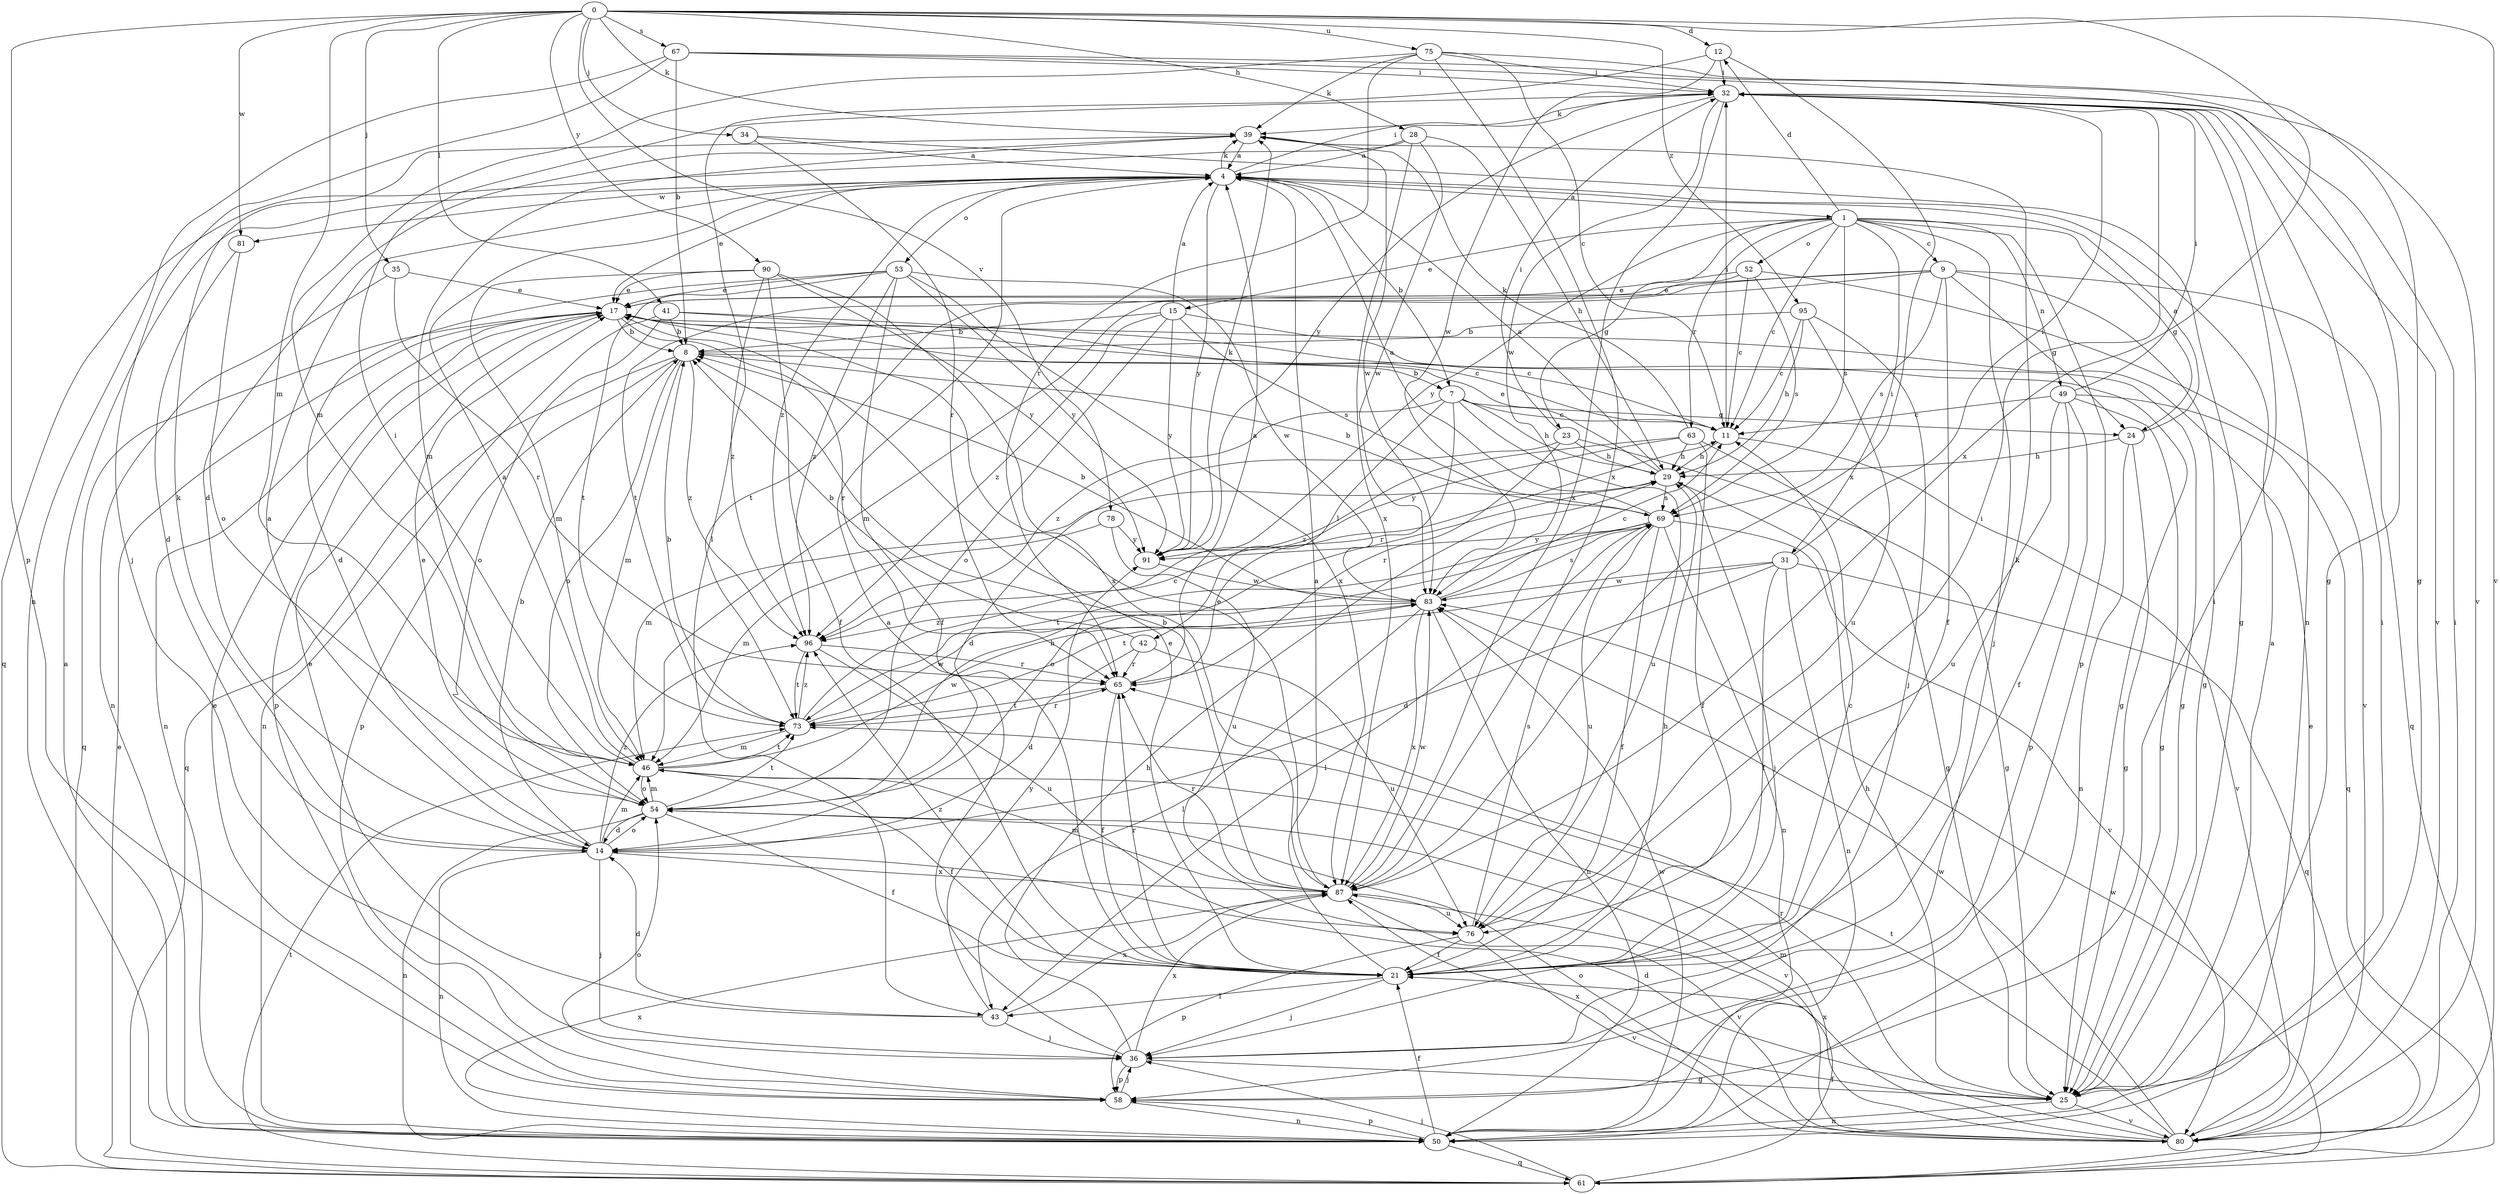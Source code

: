 strict digraph  {
0;
1;
4;
7;
8;
9;
11;
12;
14;
15;
17;
21;
23;
24;
25;
28;
29;
31;
32;
34;
35;
36;
39;
41;
42;
43;
46;
49;
50;
52;
53;
54;
58;
61;
63;
65;
67;
69;
73;
75;
76;
78;
80;
81;
83;
87;
90;
91;
95;
96;
0 -> 12  [label=d];
0 -> 28  [label=h];
0 -> 34  [label=j];
0 -> 35  [label=j];
0 -> 39  [label=k];
0 -> 41  [label=l];
0 -> 46  [label=m];
0 -> 58  [label=p];
0 -> 67  [label=s];
0 -> 75  [label=u];
0 -> 78  [label=v];
0 -> 80  [label=v];
0 -> 81  [label=w];
0 -> 87  [label=x];
0 -> 90  [label=y];
0 -> 95  [label=z];
1 -> 9  [label=c];
1 -> 11  [label=c];
1 -> 12  [label=d];
1 -> 15  [label=e];
1 -> 23  [label=g];
1 -> 24  [label=g];
1 -> 31  [label=i];
1 -> 36  [label=j];
1 -> 49  [label=n];
1 -> 52  [label=o];
1 -> 58  [label=p];
1 -> 63  [label=r];
1 -> 69  [label=s];
1 -> 91  [label=y];
4 -> 1  [label=a];
4 -> 7  [label=b];
4 -> 17  [label=e];
4 -> 32  [label=i];
4 -> 39  [label=k];
4 -> 53  [label=o];
4 -> 81  [label=w];
4 -> 91  [label=y];
4 -> 96  [label=z];
7 -> 11  [label=c];
7 -> 24  [label=g];
7 -> 29  [label=h];
7 -> 42  [label=l];
7 -> 65  [label=r];
7 -> 76  [label=u];
7 -> 96  [label=z];
8 -> 7  [label=b];
8 -> 46  [label=m];
8 -> 54  [label=o];
8 -> 58  [label=p];
8 -> 61  [label=q];
8 -> 96  [label=z];
9 -> 17  [label=e];
9 -> 21  [label=f];
9 -> 24  [label=g];
9 -> 25  [label=g];
9 -> 46  [label=m];
9 -> 61  [label=q];
9 -> 69  [label=s];
9 -> 73  [label=t];
11 -> 29  [label=h];
11 -> 32  [label=i];
11 -> 80  [label=v];
12 -> 32  [label=i];
12 -> 43  [label=l];
12 -> 83  [label=w];
12 -> 87  [label=x];
14 -> 4  [label=a];
14 -> 8  [label=b];
14 -> 36  [label=j];
14 -> 39  [label=k];
14 -> 46  [label=m];
14 -> 50  [label=n];
14 -> 54  [label=o];
14 -> 87  [label=x];
14 -> 96  [label=z];
15 -> 4  [label=a];
15 -> 8  [label=b];
15 -> 25  [label=g];
15 -> 54  [label=o];
15 -> 69  [label=s];
15 -> 91  [label=y];
15 -> 96  [label=z];
17 -> 8  [label=b];
17 -> 11  [label=c];
17 -> 50  [label=n];
17 -> 58  [label=p];
17 -> 61  [label=q];
17 -> 65  [label=r];
21 -> 4  [label=a];
21 -> 11  [label=c];
21 -> 17  [label=e];
21 -> 29  [label=h];
21 -> 36  [label=j];
21 -> 39  [label=k];
21 -> 43  [label=l];
21 -> 65  [label=r];
21 -> 96  [label=z];
23 -> 14  [label=d];
23 -> 25  [label=g];
23 -> 29  [label=h];
23 -> 32  [label=i];
23 -> 65  [label=r];
24 -> 4  [label=a];
24 -> 25  [label=g];
24 -> 29  [label=h];
24 -> 50  [label=n];
25 -> 4  [label=a];
25 -> 14  [label=d];
25 -> 29  [label=h];
25 -> 50  [label=n];
25 -> 80  [label=v];
25 -> 87  [label=x];
28 -> 4  [label=a];
28 -> 29  [label=h];
28 -> 61  [label=q];
28 -> 83  [label=w];
28 -> 87  [label=x];
29 -> 4  [label=a];
29 -> 17  [label=e];
29 -> 36  [label=j];
29 -> 46  [label=m];
29 -> 69  [label=s];
31 -> 14  [label=d];
31 -> 21  [label=f];
31 -> 32  [label=i];
31 -> 50  [label=n];
31 -> 61  [label=q];
31 -> 73  [label=t];
31 -> 83  [label=w];
32 -> 39  [label=k];
32 -> 50  [label=n];
32 -> 80  [label=v];
32 -> 83  [label=w];
32 -> 87  [label=x];
32 -> 91  [label=y];
34 -> 4  [label=a];
34 -> 25  [label=g];
34 -> 65  [label=r];
35 -> 17  [label=e];
35 -> 50  [label=n];
35 -> 65  [label=r];
36 -> 4  [label=a];
36 -> 25  [label=g];
36 -> 29  [label=h];
36 -> 58  [label=p];
36 -> 87  [label=x];
39 -> 4  [label=a];
39 -> 14  [label=d];
39 -> 46  [label=m];
39 -> 83  [label=w];
41 -> 8  [label=b];
41 -> 11  [label=c];
41 -> 25  [label=g];
41 -> 50  [label=n];
41 -> 54  [label=o];
42 -> 8  [label=b];
42 -> 14  [label=d];
42 -> 65  [label=r];
42 -> 76  [label=u];
43 -> 14  [label=d];
43 -> 17  [label=e];
43 -> 36  [label=j];
43 -> 87  [label=x];
43 -> 91  [label=y];
46 -> 4  [label=a];
46 -> 21  [label=f];
46 -> 32  [label=i];
46 -> 54  [label=o];
46 -> 73  [label=t];
46 -> 83  [label=w];
49 -> 11  [label=c];
49 -> 21  [label=f];
49 -> 25  [label=g];
49 -> 32  [label=i];
49 -> 58  [label=p];
49 -> 61  [label=q];
49 -> 76  [label=u];
50 -> 4  [label=a];
50 -> 21  [label=f];
50 -> 32  [label=i];
50 -> 58  [label=p];
50 -> 61  [label=q];
50 -> 83  [label=w];
50 -> 87  [label=x];
52 -> 11  [label=c];
52 -> 17  [label=e];
52 -> 69  [label=s];
52 -> 73  [label=t];
52 -> 80  [label=v];
53 -> 14  [label=d];
53 -> 17  [label=e];
53 -> 21  [label=f];
53 -> 73  [label=t];
53 -> 83  [label=w];
53 -> 87  [label=x];
53 -> 91  [label=y];
53 -> 96  [label=z];
54 -> 14  [label=d];
54 -> 17  [label=e];
54 -> 21  [label=f];
54 -> 29  [label=h];
54 -> 46  [label=m];
54 -> 50  [label=n];
54 -> 73  [label=t];
54 -> 80  [label=v];
58 -> 17  [label=e];
58 -> 32  [label=i];
58 -> 36  [label=j];
58 -> 50  [label=n];
58 -> 54  [label=o];
61 -> 17  [label=e];
61 -> 21  [label=f];
61 -> 36  [label=j];
61 -> 73  [label=t];
61 -> 83  [label=w];
63 -> 21  [label=f];
63 -> 25  [label=g];
63 -> 29  [label=h];
63 -> 39  [label=k];
63 -> 91  [label=y];
63 -> 96  [label=z];
65 -> 4  [label=a];
65 -> 21  [label=f];
65 -> 73  [label=t];
67 -> 8  [label=b];
67 -> 25  [label=g];
67 -> 32  [label=i];
67 -> 36  [label=j];
67 -> 50  [label=n];
67 -> 80  [label=v];
69 -> 4  [label=a];
69 -> 8  [label=b];
69 -> 21  [label=f];
69 -> 43  [label=l];
69 -> 50  [label=n];
69 -> 54  [label=o];
69 -> 73  [label=t];
69 -> 76  [label=u];
69 -> 80  [label=v];
69 -> 91  [label=y];
73 -> 8  [label=b];
73 -> 11  [label=c];
73 -> 46  [label=m];
73 -> 65  [label=r];
73 -> 83  [label=w];
73 -> 96  [label=z];
75 -> 11  [label=c];
75 -> 25  [label=g];
75 -> 32  [label=i];
75 -> 39  [label=k];
75 -> 46  [label=m];
75 -> 65  [label=r];
75 -> 87  [label=x];
76 -> 21  [label=f];
76 -> 32  [label=i];
76 -> 58  [label=p];
76 -> 69  [label=s];
76 -> 80  [label=v];
78 -> 46  [label=m];
78 -> 76  [label=u];
78 -> 91  [label=y];
80 -> 17  [label=e];
80 -> 32  [label=i];
80 -> 46  [label=m];
80 -> 54  [label=o];
80 -> 65  [label=r];
80 -> 73  [label=t];
80 -> 83  [label=w];
80 -> 87  [label=x];
81 -> 14  [label=d];
81 -> 54  [label=o];
83 -> 8  [label=b];
83 -> 11  [label=c];
83 -> 43  [label=l];
83 -> 50  [label=n];
83 -> 69  [label=s];
83 -> 87  [label=x];
83 -> 96  [label=z];
87 -> 8  [label=b];
87 -> 17  [label=e];
87 -> 46  [label=m];
87 -> 65  [label=r];
87 -> 76  [label=u];
87 -> 80  [label=v];
87 -> 83  [label=w];
90 -> 17  [label=e];
90 -> 21  [label=f];
90 -> 46  [label=m];
90 -> 87  [label=x];
90 -> 91  [label=y];
90 -> 96  [label=z];
91 -> 39  [label=k];
91 -> 83  [label=w];
95 -> 8  [label=b];
95 -> 11  [label=c];
95 -> 29  [label=h];
95 -> 36  [label=j];
95 -> 76  [label=u];
96 -> 65  [label=r];
96 -> 73  [label=t];
96 -> 76  [label=u];
}
